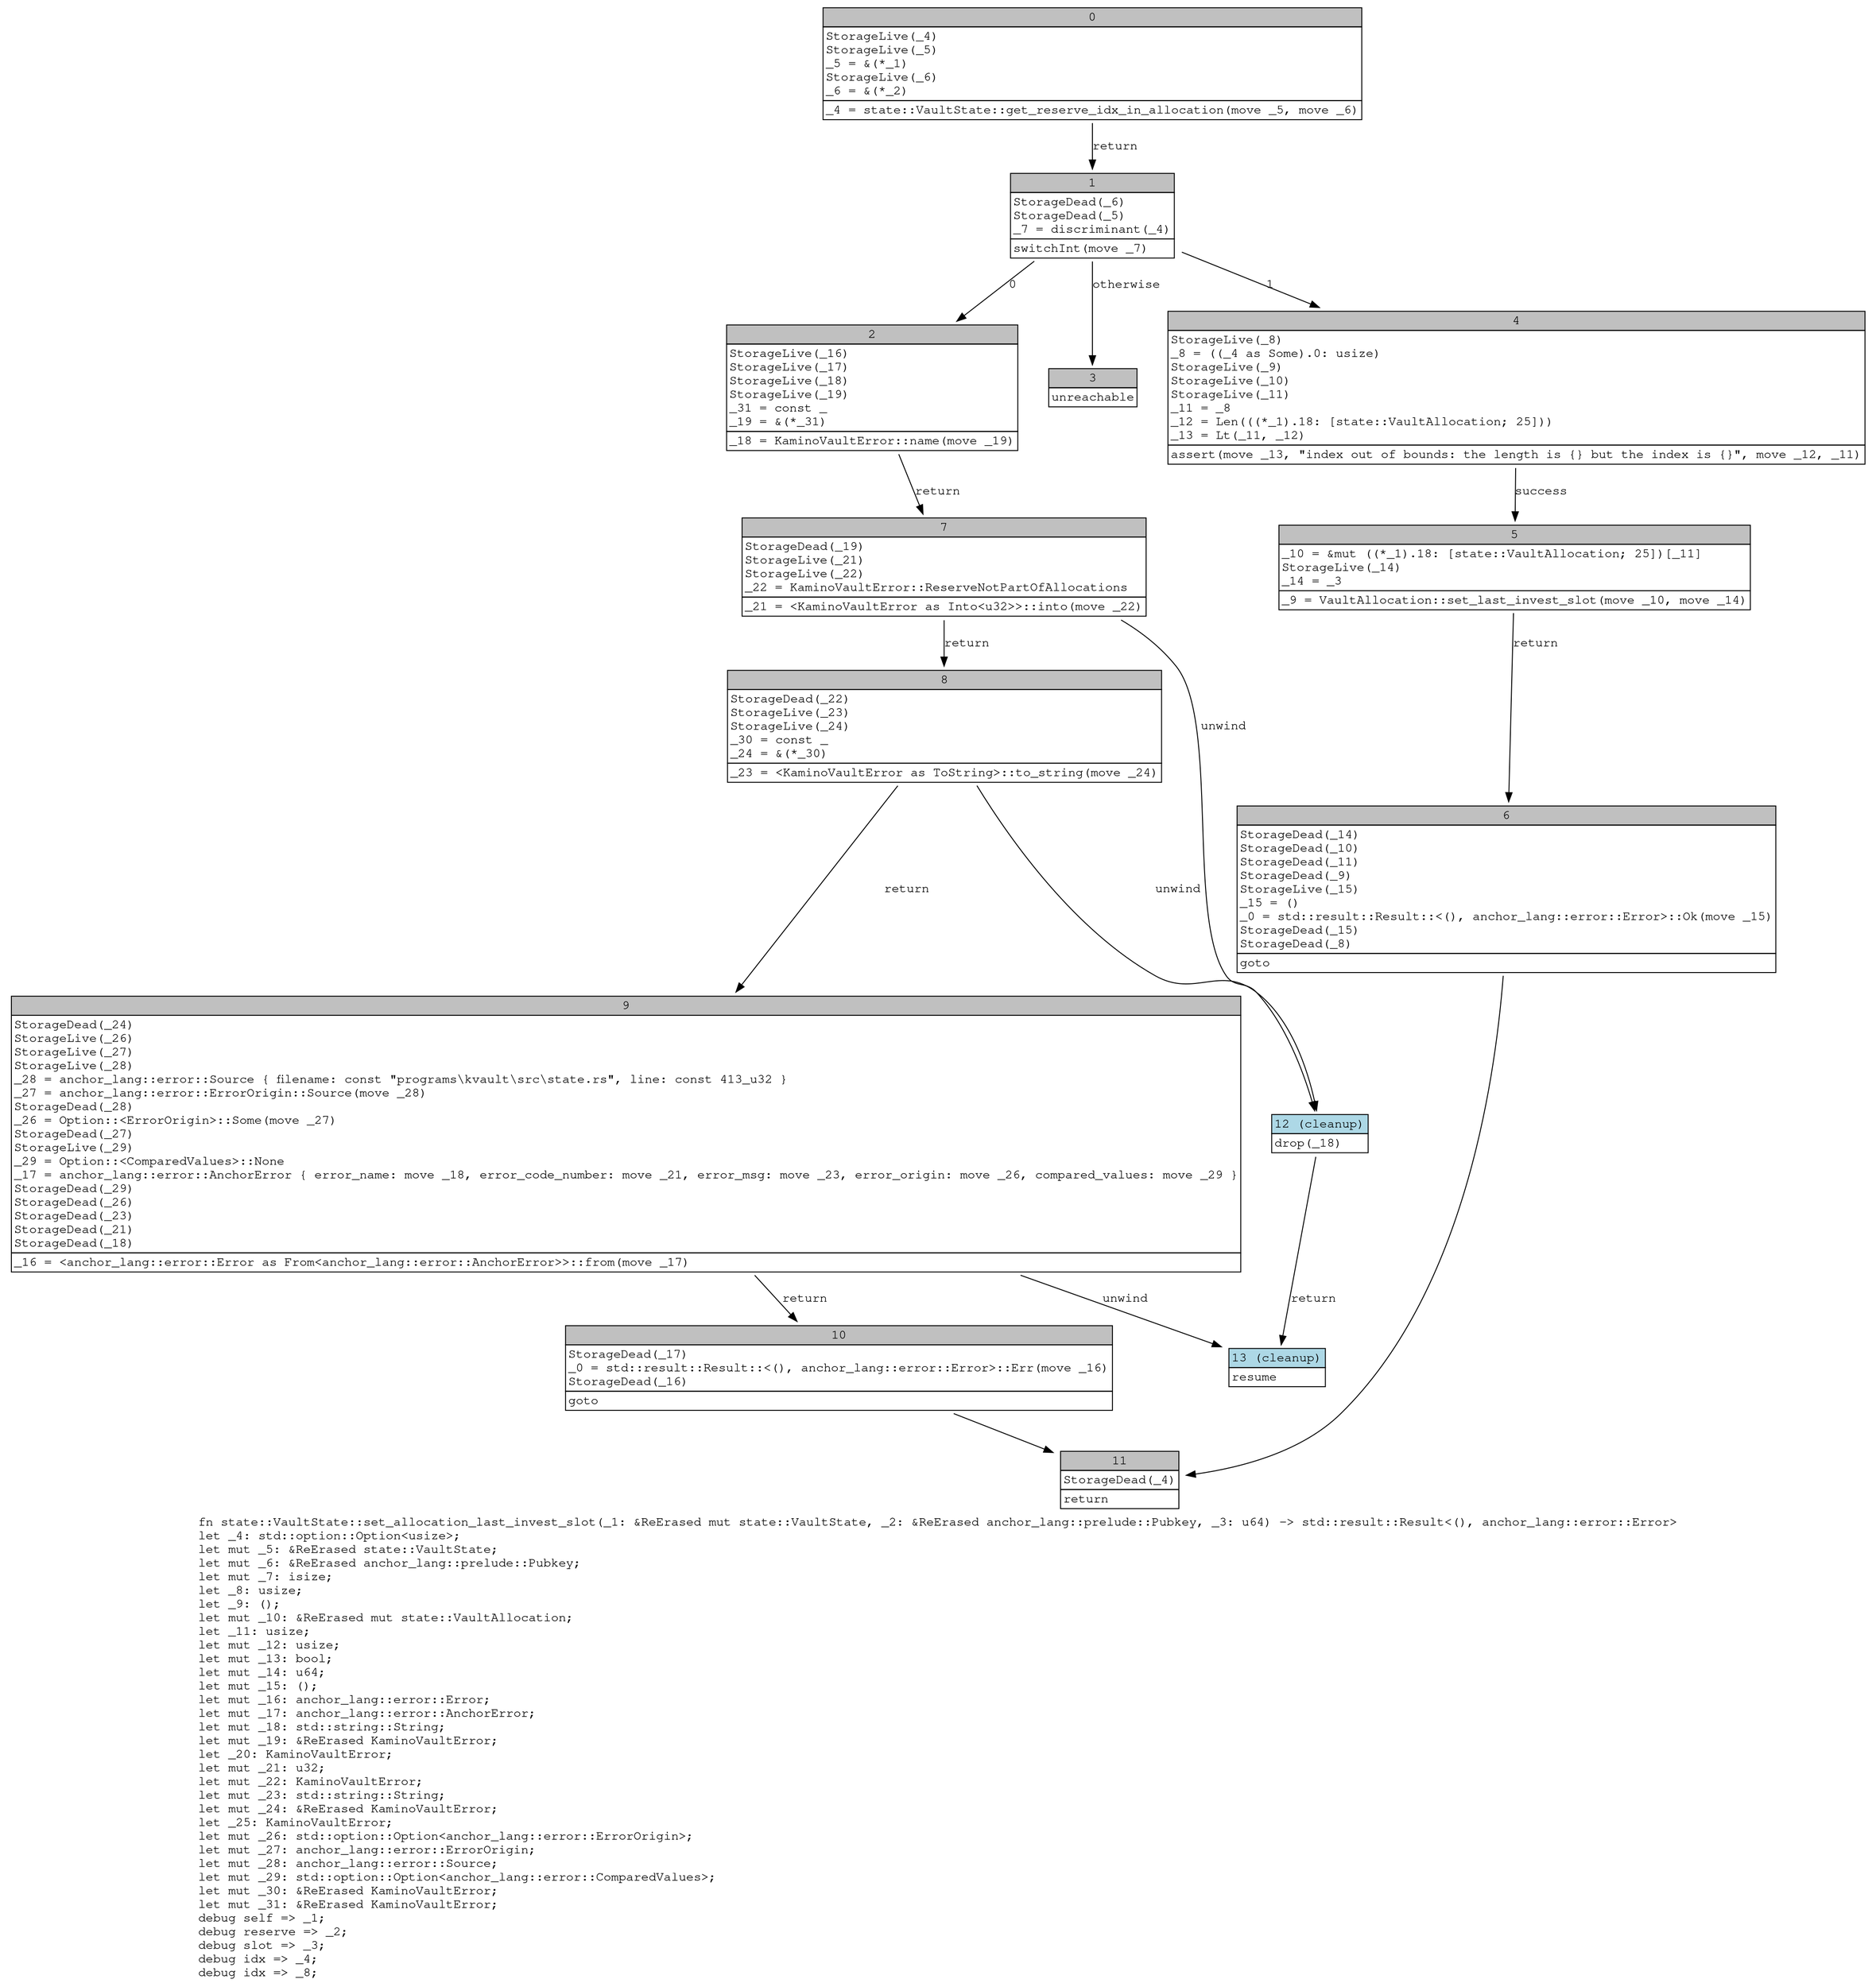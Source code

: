 digraph Mir_0_512 {
    graph [fontname="Courier, monospace"];
    node [fontname="Courier, monospace"];
    edge [fontname="Courier, monospace"];
    label=<fn state::VaultState::set_allocation_last_invest_slot(_1: &amp;ReErased mut state::VaultState, _2: &amp;ReErased anchor_lang::prelude::Pubkey, _3: u64) -&gt; std::result::Result&lt;(), anchor_lang::error::Error&gt;<br align="left"/>let _4: std::option::Option&lt;usize&gt;;<br align="left"/>let mut _5: &amp;ReErased state::VaultState;<br align="left"/>let mut _6: &amp;ReErased anchor_lang::prelude::Pubkey;<br align="left"/>let mut _7: isize;<br align="left"/>let _8: usize;<br align="left"/>let _9: ();<br align="left"/>let mut _10: &amp;ReErased mut state::VaultAllocation;<br align="left"/>let _11: usize;<br align="left"/>let mut _12: usize;<br align="left"/>let mut _13: bool;<br align="left"/>let mut _14: u64;<br align="left"/>let mut _15: ();<br align="left"/>let mut _16: anchor_lang::error::Error;<br align="left"/>let mut _17: anchor_lang::error::AnchorError;<br align="left"/>let mut _18: std::string::String;<br align="left"/>let mut _19: &amp;ReErased KaminoVaultError;<br align="left"/>let _20: KaminoVaultError;<br align="left"/>let mut _21: u32;<br align="left"/>let mut _22: KaminoVaultError;<br align="left"/>let mut _23: std::string::String;<br align="left"/>let mut _24: &amp;ReErased KaminoVaultError;<br align="left"/>let _25: KaminoVaultError;<br align="left"/>let mut _26: std::option::Option&lt;anchor_lang::error::ErrorOrigin&gt;;<br align="left"/>let mut _27: anchor_lang::error::ErrorOrigin;<br align="left"/>let mut _28: anchor_lang::error::Source;<br align="left"/>let mut _29: std::option::Option&lt;anchor_lang::error::ComparedValues&gt;;<br align="left"/>let mut _30: &amp;ReErased KaminoVaultError;<br align="left"/>let mut _31: &amp;ReErased KaminoVaultError;<br align="left"/>debug self =&gt; _1;<br align="left"/>debug reserve =&gt; _2;<br align="left"/>debug slot =&gt; _3;<br align="left"/>debug idx =&gt; _4;<br align="left"/>debug idx =&gt; _8;<br align="left"/>>;
    bb0__0_512 [shape="none", label=<<table border="0" cellborder="1" cellspacing="0"><tr><td bgcolor="gray" align="center" colspan="1">0</td></tr><tr><td align="left" balign="left">StorageLive(_4)<br/>StorageLive(_5)<br/>_5 = &amp;(*_1)<br/>StorageLive(_6)<br/>_6 = &amp;(*_2)<br/></td></tr><tr><td align="left">_4 = state::VaultState::get_reserve_idx_in_allocation(move _5, move _6)</td></tr></table>>];
    bb1__0_512 [shape="none", label=<<table border="0" cellborder="1" cellspacing="0"><tr><td bgcolor="gray" align="center" colspan="1">1</td></tr><tr><td align="left" balign="left">StorageDead(_6)<br/>StorageDead(_5)<br/>_7 = discriminant(_4)<br/></td></tr><tr><td align="left">switchInt(move _7)</td></tr></table>>];
    bb2__0_512 [shape="none", label=<<table border="0" cellborder="1" cellspacing="0"><tr><td bgcolor="gray" align="center" colspan="1">2</td></tr><tr><td align="left" balign="left">StorageLive(_16)<br/>StorageLive(_17)<br/>StorageLive(_18)<br/>StorageLive(_19)<br/>_31 = const _<br/>_19 = &amp;(*_31)<br/></td></tr><tr><td align="left">_18 = KaminoVaultError::name(move _19)</td></tr></table>>];
    bb3__0_512 [shape="none", label=<<table border="0" cellborder="1" cellspacing="0"><tr><td bgcolor="gray" align="center" colspan="1">3</td></tr><tr><td align="left">unreachable</td></tr></table>>];
    bb4__0_512 [shape="none", label=<<table border="0" cellborder="1" cellspacing="0"><tr><td bgcolor="gray" align="center" colspan="1">4</td></tr><tr><td align="left" balign="left">StorageLive(_8)<br/>_8 = ((_4 as Some).0: usize)<br/>StorageLive(_9)<br/>StorageLive(_10)<br/>StorageLive(_11)<br/>_11 = _8<br/>_12 = Len(((*_1).18: [state::VaultAllocation; 25]))<br/>_13 = Lt(_11, _12)<br/></td></tr><tr><td align="left">assert(move _13, &quot;index out of bounds: the length is {} but the index is {}&quot;, move _12, _11)</td></tr></table>>];
    bb5__0_512 [shape="none", label=<<table border="0" cellborder="1" cellspacing="0"><tr><td bgcolor="gray" align="center" colspan="1">5</td></tr><tr><td align="left" balign="left">_10 = &amp;mut ((*_1).18: [state::VaultAllocation; 25])[_11]<br/>StorageLive(_14)<br/>_14 = _3<br/></td></tr><tr><td align="left">_9 = VaultAllocation::set_last_invest_slot(move _10, move _14)</td></tr></table>>];
    bb6__0_512 [shape="none", label=<<table border="0" cellborder="1" cellspacing="0"><tr><td bgcolor="gray" align="center" colspan="1">6</td></tr><tr><td align="left" balign="left">StorageDead(_14)<br/>StorageDead(_10)<br/>StorageDead(_11)<br/>StorageDead(_9)<br/>StorageLive(_15)<br/>_15 = ()<br/>_0 = std::result::Result::&lt;(), anchor_lang::error::Error&gt;::Ok(move _15)<br/>StorageDead(_15)<br/>StorageDead(_8)<br/></td></tr><tr><td align="left">goto</td></tr></table>>];
    bb7__0_512 [shape="none", label=<<table border="0" cellborder="1" cellspacing="0"><tr><td bgcolor="gray" align="center" colspan="1">7</td></tr><tr><td align="left" balign="left">StorageDead(_19)<br/>StorageLive(_21)<br/>StorageLive(_22)<br/>_22 = KaminoVaultError::ReserveNotPartOfAllocations<br/></td></tr><tr><td align="left">_21 = &lt;KaminoVaultError as Into&lt;u32&gt;&gt;::into(move _22)</td></tr></table>>];
    bb8__0_512 [shape="none", label=<<table border="0" cellborder="1" cellspacing="0"><tr><td bgcolor="gray" align="center" colspan="1">8</td></tr><tr><td align="left" balign="left">StorageDead(_22)<br/>StorageLive(_23)<br/>StorageLive(_24)<br/>_30 = const _<br/>_24 = &amp;(*_30)<br/></td></tr><tr><td align="left">_23 = &lt;KaminoVaultError as ToString&gt;::to_string(move _24)</td></tr></table>>];
    bb9__0_512 [shape="none", label=<<table border="0" cellborder="1" cellspacing="0"><tr><td bgcolor="gray" align="center" colspan="1">9</td></tr><tr><td align="left" balign="left">StorageDead(_24)<br/>StorageLive(_26)<br/>StorageLive(_27)<br/>StorageLive(_28)<br/>_28 = anchor_lang::error::Source { filename: const &quot;programs\\kvault\\src\\state.rs&quot;, line: const 413_u32 }<br/>_27 = anchor_lang::error::ErrorOrigin::Source(move _28)<br/>StorageDead(_28)<br/>_26 = Option::&lt;ErrorOrigin&gt;::Some(move _27)<br/>StorageDead(_27)<br/>StorageLive(_29)<br/>_29 = Option::&lt;ComparedValues&gt;::None<br/>_17 = anchor_lang::error::AnchorError { error_name: move _18, error_code_number: move _21, error_msg: move _23, error_origin: move _26, compared_values: move _29 }<br/>StorageDead(_29)<br/>StorageDead(_26)<br/>StorageDead(_23)<br/>StorageDead(_21)<br/>StorageDead(_18)<br/></td></tr><tr><td align="left">_16 = &lt;anchor_lang::error::Error as From&lt;anchor_lang::error::AnchorError&gt;&gt;::from(move _17)</td></tr></table>>];
    bb10__0_512 [shape="none", label=<<table border="0" cellborder="1" cellspacing="0"><tr><td bgcolor="gray" align="center" colspan="1">10</td></tr><tr><td align="left" balign="left">StorageDead(_17)<br/>_0 = std::result::Result::&lt;(), anchor_lang::error::Error&gt;::Err(move _16)<br/>StorageDead(_16)<br/></td></tr><tr><td align="left">goto</td></tr></table>>];
    bb11__0_512 [shape="none", label=<<table border="0" cellborder="1" cellspacing="0"><tr><td bgcolor="gray" align="center" colspan="1">11</td></tr><tr><td align="left" balign="left">StorageDead(_4)<br/></td></tr><tr><td align="left">return</td></tr></table>>];
    bb12__0_512 [shape="none", label=<<table border="0" cellborder="1" cellspacing="0"><tr><td bgcolor="lightblue" align="center" colspan="1">12 (cleanup)</td></tr><tr><td align="left">drop(_18)</td></tr></table>>];
    bb13__0_512 [shape="none", label=<<table border="0" cellborder="1" cellspacing="0"><tr><td bgcolor="lightblue" align="center" colspan="1">13 (cleanup)</td></tr><tr><td align="left">resume</td></tr></table>>];
    bb0__0_512 -> bb1__0_512 [label="return"];
    bb1__0_512 -> bb2__0_512 [label="0"];
    bb1__0_512 -> bb4__0_512 [label="1"];
    bb1__0_512 -> bb3__0_512 [label="otherwise"];
    bb2__0_512 -> bb7__0_512 [label="return"];
    bb4__0_512 -> bb5__0_512 [label="success"];
    bb5__0_512 -> bb6__0_512 [label="return"];
    bb6__0_512 -> bb11__0_512 [label=""];
    bb7__0_512 -> bb8__0_512 [label="return"];
    bb7__0_512 -> bb12__0_512 [label="unwind"];
    bb8__0_512 -> bb9__0_512 [label="return"];
    bb8__0_512 -> bb12__0_512 [label="unwind"];
    bb9__0_512 -> bb10__0_512 [label="return"];
    bb9__0_512 -> bb13__0_512 [label="unwind"];
    bb10__0_512 -> bb11__0_512 [label=""];
    bb12__0_512 -> bb13__0_512 [label="return"];
}
